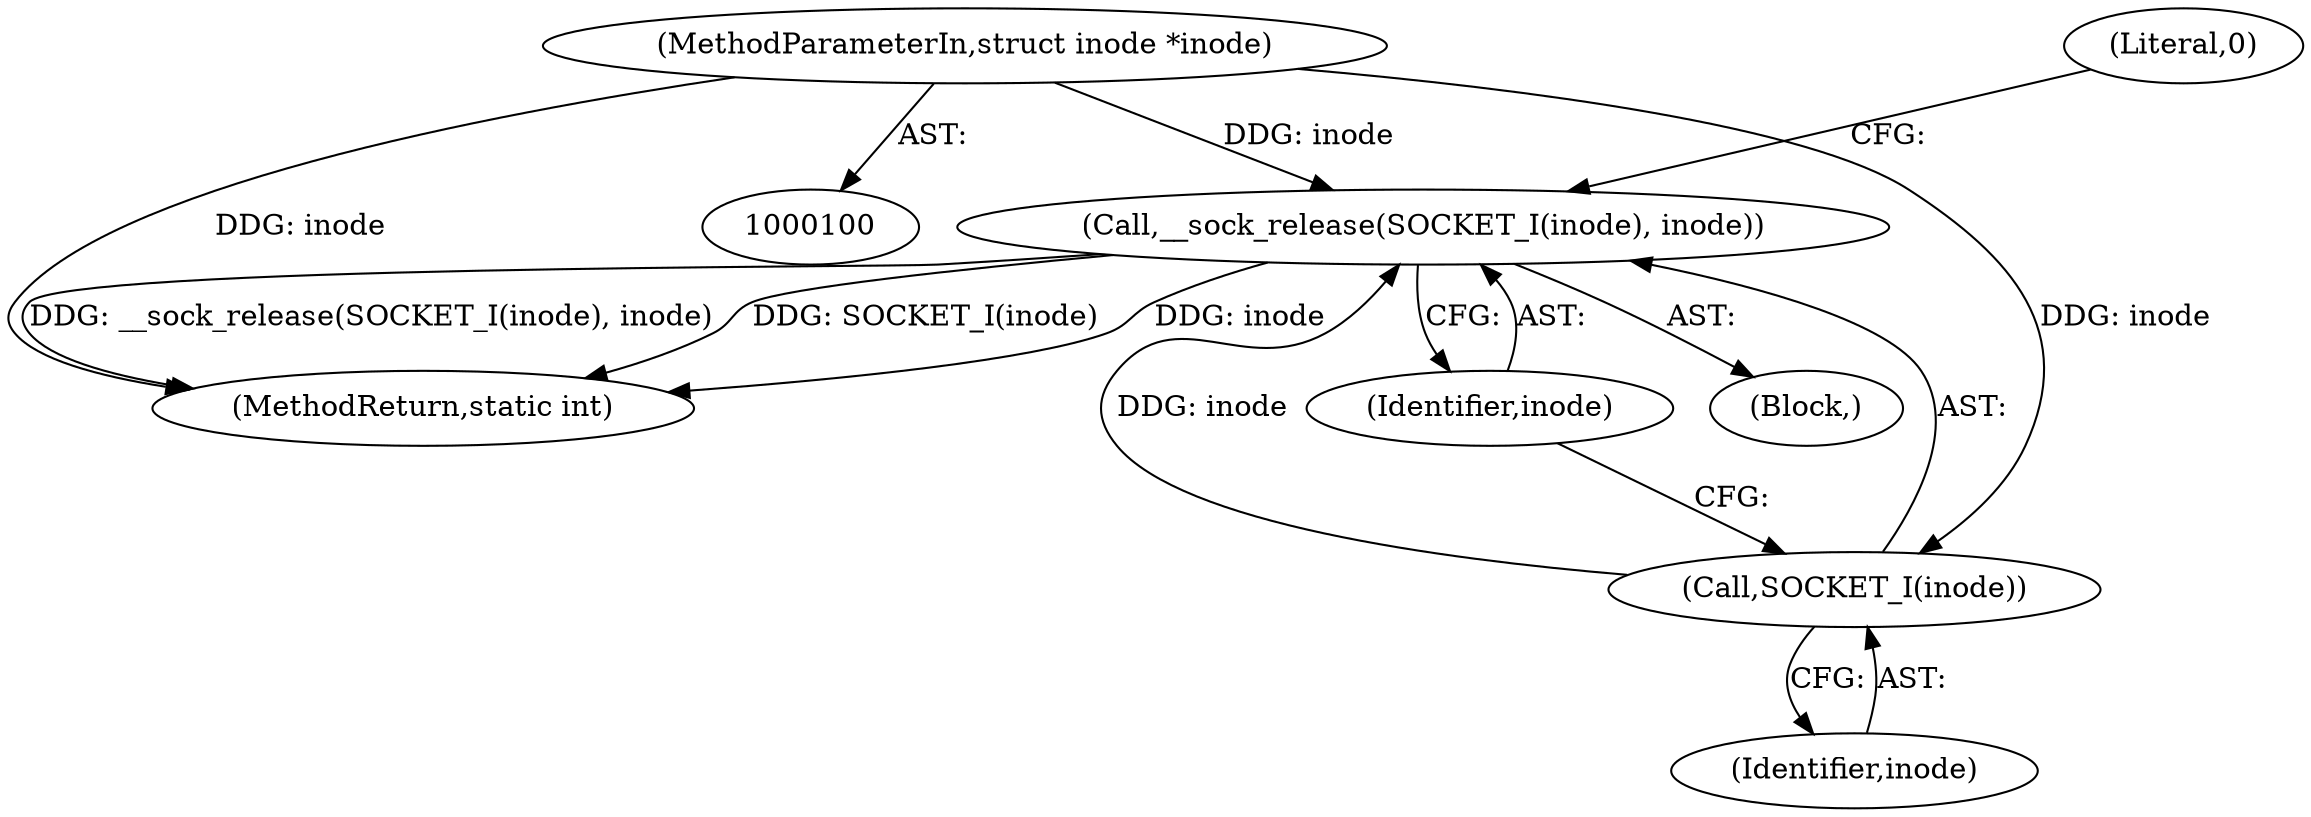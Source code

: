 digraph "0_linux_6d8c50dcb029872b298eea68cc6209c866fd3e14@pointer" {
"1000104" [label="(Call,__sock_release(SOCKET_I(inode), inode))"];
"1000105" [label="(Call,SOCKET_I(inode))"];
"1000101" [label="(MethodParameterIn,struct inode *inode)"];
"1000109" [label="(Literal,0)"];
"1000110" [label="(MethodReturn,static int)"];
"1000107" [label="(Identifier,inode)"];
"1000104" [label="(Call,__sock_release(SOCKET_I(inode), inode))"];
"1000105" [label="(Call,SOCKET_I(inode))"];
"1000101" [label="(MethodParameterIn,struct inode *inode)"];
"1000103" [label="(Block,)"];
"1000106" [label="(Identifier,inode)"];
"1000104" -> "1000103"  [label="AST: "];
"1000104" -> "1000107"  [label="CFG: "];
"1000105" -> "1000104"  [label="AST: "];
"1000107" -> "1000104"  [label="AST: "];
"1000109" -> "1000104"  [label="CFG: "];
"1000104" -> "1000110"  [label="DDG: inode"];
"1000104" -> "1000110"  [label="DDG: __sock_release(SOCKET_I(inode), inode)"];
"1000104" -> "1000110"  [label="DDG: SOCKET_I(inode)"];
"1000105" -> "1000104"  [label="DDG: inode"];
"1000101" -> "1000104"  [label="DDG: inode"];
"1000105" -> "1000106"  [label="CFG: "];
"1000106" -> "1000105"  [label="AST: "];
"1000107" -> "1000105"  [label="CFG: "];
"1000101" -> "1000105"  [label="DDG: inode"];
"1000101" -> "1000100"  [label="AST: "];
"1000101" -> "1000110"  [label="DDG: inode"];
}
